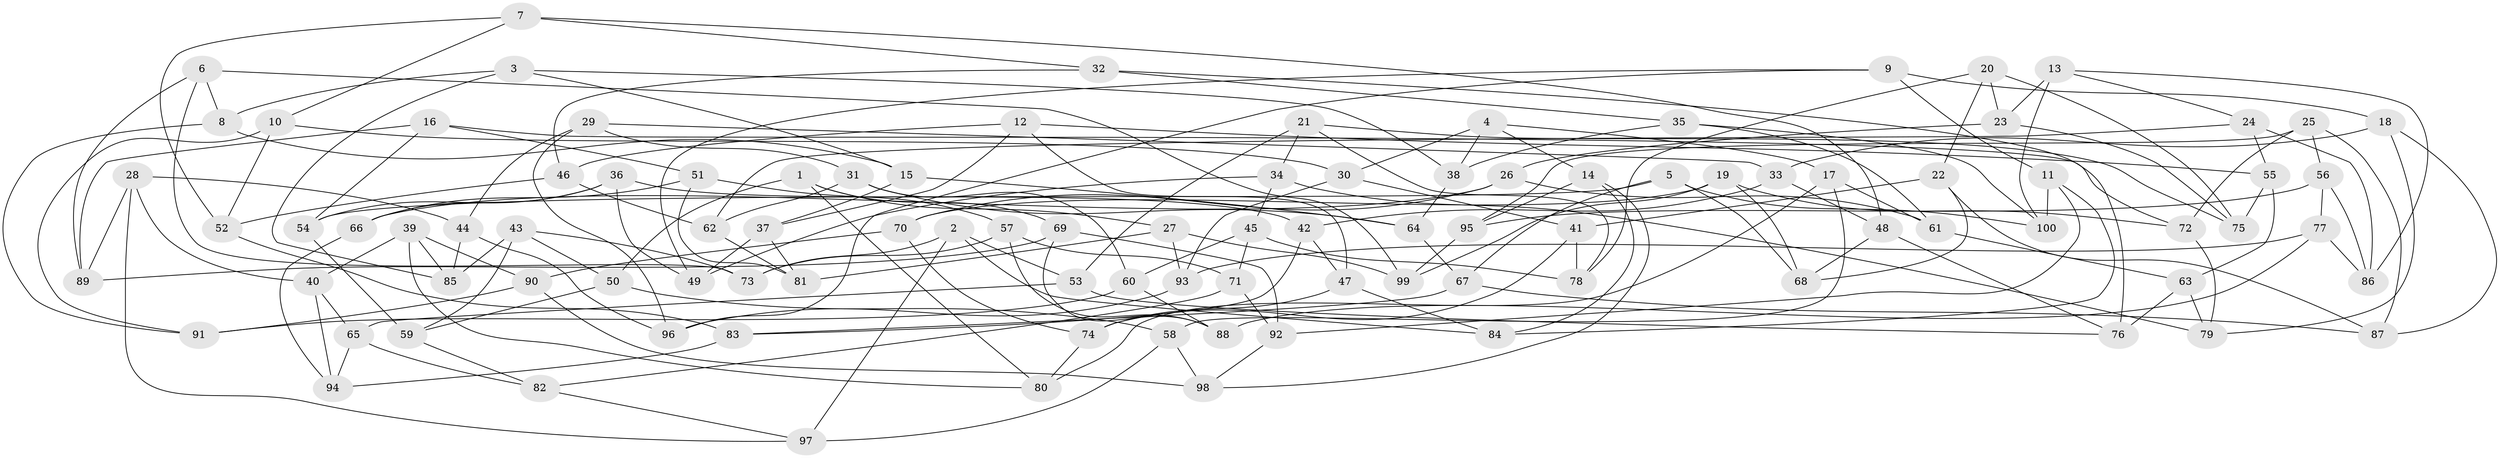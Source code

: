 // Generated by graph-tools (version 1.1) at 2025/11/02/21/25 10:11:16]
// undirected, 100 vertices, 200 edges
graph export_dot {
graph [start="1"]
  node [color=gray90,style=filled];
  1;
  2;
  3;
  4;
  5;
  6;
  7;
  8;
  9;
  10;
  11;
  12;
  13;
  14;
  15;
  16;
  17;
  18;
  19;
  20;
  21;
  22;
  23;
  24;
  25;
  26;
  27;
  28;
  29;
  30;
  31;
  32;
  33;
  34;
  35;
  36;
  37;
  38;
  39;
  40;
  41;
  42;
  43;
  44;
  45;
  46;
  47;
  48;
  49;
  50;
  51;
  52;
  53;
  54;
  55;
  56;
  57;
  58;
  59;
  60;
  61;
  62;
  63;
  64;
  65;
  66;
  67;
  68;
  69;
  70;
  71;
  72;
  73;
  74;
  75;
  76;
  77;
  78;
  79;
  80;
  81;
  82;
  83;
  84;
  85;
  86;
  87;
  88;
  89;
  90;
  91;
  92;
  93;
  94;
  95;
  96;
  97;
  98;
  99;
  100;
  1 -- 50;
  1 -- 80;
  1 -- 69;
  1 -- 27;
  2 -- 53;
  2 -- 84;
  2 -- 73;
  2 -- 97;
  3 -- 8;
  3 -- 85;
  3 -- 38;
  3 -- 15;
  4 -- 30;
  4 -- 38;
  4 -- 14;
  4 -- 17;
  5 -- 68;
  5 -- 54;
  5 -- 100;
  5 -- 67;
  6 -- 99;
  6 -- 8;
  6 -- 73;
  6 -- 89;
  7 -- 10;
  7 -- 48;
  7 -- 52;
  7 -- 32;
  8 -- 91;
  8 -- 15;
  9 -- 96;
  9 -- 11;
  9 -- 18;
  9 -- 49;
  10 -- 52;
  10 -- 30;
  10 -- 91;
  11 -- 84;
  11 -- 100;
  11 -- 92;
  12 -- 55;
  12 -- 46;
  12 -- 37;
  12 -- 47;
  13 -- 23;
  13 -- 86;
  13 -- 100;
  13 -- 24;
  14 -- 84;
  14 -- 95;
  14 -- 98;
  15 -- 64;
  15 -- 37;
  16 -- 51;
  16 -- 89;
  16 -- 54;
  16 -- 72;
  17 -- 58;
  17 -- 80;
  17 -- 61;
  18 -- 79;
  18 -- 33;
  18 -- 87;
  19 -- 68;
  19 -- 99;
  19 -- 72;
  19 -- 70;
  20 -- 78;
  20 -- 75;
  20 -- 23;
  20 -- 22;
  21 -- 34;
  21 -- 75;
  21 -- 53;
  21 -- 78;
  22 -- 68;
  22 -- 87;
  22 -- 41;
  23 -- 75;
  23 -- 26;
  24 -- 62;
  24 -- 55;
  24 -- 86;
  25 -- 56;
  25 -- 87;
  25 -- 95;
  25 -- 72;
  26 -- 70;
  26 -- 61;
  26 -- 66;
  27 -- 81;
  27 -- 99;
  27 -- 93;
  28 -- 89;
  28 -- 44;
  28 -- 97;
  28 -- 40;
  29 -- 96;
  29 -- 33;
  29 -- 31;
  29 -- 44;
  30 -- 93;
  30 -- 41;
  31 -- 62;
  31 -- 60;
  31 -- 64;
  32 -- 35;
  32 -- 76;
  32 -- 46;
  33 -- 48;
  33 -- 42;
  34 -- 49;
  34 -- 79;
  34 -- 45;
  35 -- 100;
  35 -- 61;
  35 -- 38;
  36 -- 49;
  36 -- 66;
  36 -- 42;
  36 -- 54;
  37 -- 49;
  37 -- 81;
  38 -- 64;
  39 -- 85;
  39 -- 90;
  39 -- 80;
  39 -- 40;
  40 -- 94;
  40 -- 65;
  41 -- 78;
  41 -- 74;
  42 -- 47;
  42 -- 83;
  43 -- 73;
  43 -- 59;
  43 -- 50;
  43 -- 85;
  44 -- 85;
  44 -- 96;
  45 -- 71;
  45 -- 60;
  45 -- 78;
  46 -- 62;
  46 -- 52;
  47 -- 84;
  47 -- 74;
  48 -- 76;
  48 -- 68;
  50 -- 59;
  50 -- 58;
  51 -- 81;
  51 -- 57;
  51 -- 66;
  52 -- 83;
  53 -- 76;
  53 -- 65;
  54 -- 59;
  55 -- 75;
  55 -- 63;
  56 -- 95;
  56 -- 77;
  56 -- 86;
  57 -- 71;
  57 -- 73;
  57 -- 88;
  58 -- 98;
  58 -- 97;
  59 -- 82;
  60 -- 91;
  60 -- 88;
  61 -- 63;
  62 -- 81;
  63 -- 76;
  63 -- 79;
  64 -- 67;
  65 -- 94;
  65 -- 82;
  66 -- 94;
  67 -- 87;
  67 -- 83;
  69 -- 89;
  69 -- 92;
  69 -- 88;
  70 -- 90;
  70 -- 74;
  71 -- 82;
  71 -- 92;
  72 -- 79;
  74 -- 80;
  77 -- 88;
  77 -- 93;
  77 -- 86;
  82 -- 97;
  83 -- 94;
  90 -- 91;
  90 -- 98;
  92 -- 98;
  93 -- 96;
  95 -- 99;
}
